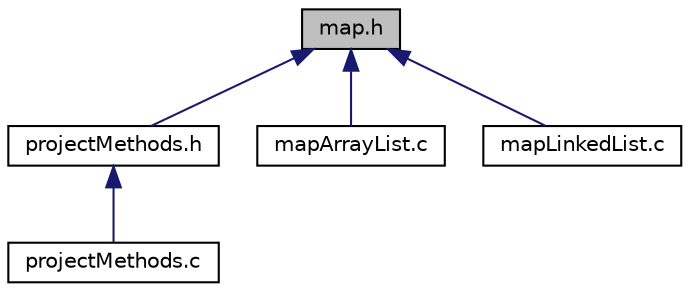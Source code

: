 digraph "map.h"
{
 // LATEX_PDF_SIZE
  edge [fontname="Helvetica",fontsize="10",labelfontname="Helvetica",labelfontsize="10"];
  node [fontname="Helvetica",fontsize="10",shape=record];
  Node1 [label="map.h",height=0.2,width=0.4,color="black", fillcolor="grey75", style="filled", fontcolor="black",tooltip="Definition of the ADT Map in C."];
  Node1 -> Node2 [dir="back",color="midnightblue",fontsize="10",style="solid",fontname="Helvetica"];
  Node2 [label="projectMethods.h",height=0.2,width=0.4,color="black", fillcolor="white", style="filled",URL="$projectMethods_8h.html",tooltip="Definition of all methods that allow the project to run."];
  Node2 -> Node3 [dir="back",color="midnightblue",fontsize="10",style="solid",fontname="Helvetica"];
  Node3 [label="projectMethods.c",height=0.2,width=0.4,color="black", fillcolor="white", style="filled",URL="$projectMethods_8c.html",tooltip="Implementations of all the methods for this project."];
  Node1 -> Node4 [dir="back",color="midnightblue",fontsize="10",style="solid",fontname="Helvetica"];
  Node4 [label="mapArrayList.c",height=0.2,width=0.4,color="black", fillcolor="white", style="filled",URL="$mapArrayList_8c.html",tooltip="Provides an implementation of the ADT Map with an array list as the underlying data structure."];
  Node1 -> Node5 [dir="back",color="midnightblue",fontsize="10",style="solid",fontname="Helvetica"];
  Node5 [label="mapLinkedList.c",height=0.2,width=0.4,color="black", fillcolor="white", style="filled",URL="$mapLinkedList_8c.html",tooltip="Provides an implementation of the ADT Map with a doubly-linked list with sentinels as the underlying ..."];
}
